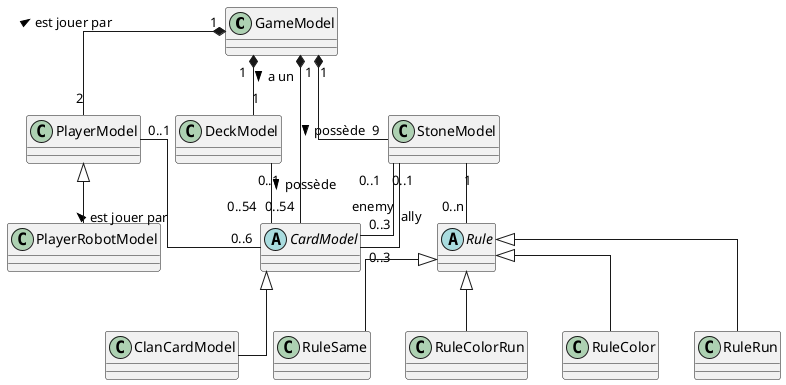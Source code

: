 @startuml classes

skinparam linetype polyline
skinparam linetype ortho

class GameModel {
}
class DeckModel {
}
class PlayerModel {
}
class StoneModel {
}
class PlayerRobotModel {
}
abstract class CardModel {
}
abstract class Rule {
}
class RuleSame {
}
class RuleColorRun {
}
class RuleColor {
}
class RuleRun {
}
class ClanCardModel {
}

GameModel "1" *-- "1" DeckModel : a un >
DeckModel "0..1" -- "0..54" CardModel : possède >
GameModel "1" *-- "0..54" CardModel : possède >
GameModel "1" *-- "2" PlayerModel : < est jouer par
GameModel "1" *-- "9" StoneModel
PlayerModel "0..1" -- "0..6" CardModel : < est jouer par
StoneModel "0..1" -- "0..3" CardModel : enemy
StoneModel "0..1" -- "0..3" CardModel : ally
StoneModel "1" -- "0..n" Rule

Rule <|-- RuleSame
Rule <|-- RuleColorRun
Rule <|-- RuleColor
Rule <|-- RuleRun
PlayerModel <|-- PlayerRobotModel
CardModel <|-- ClanCardModel

@enduml

